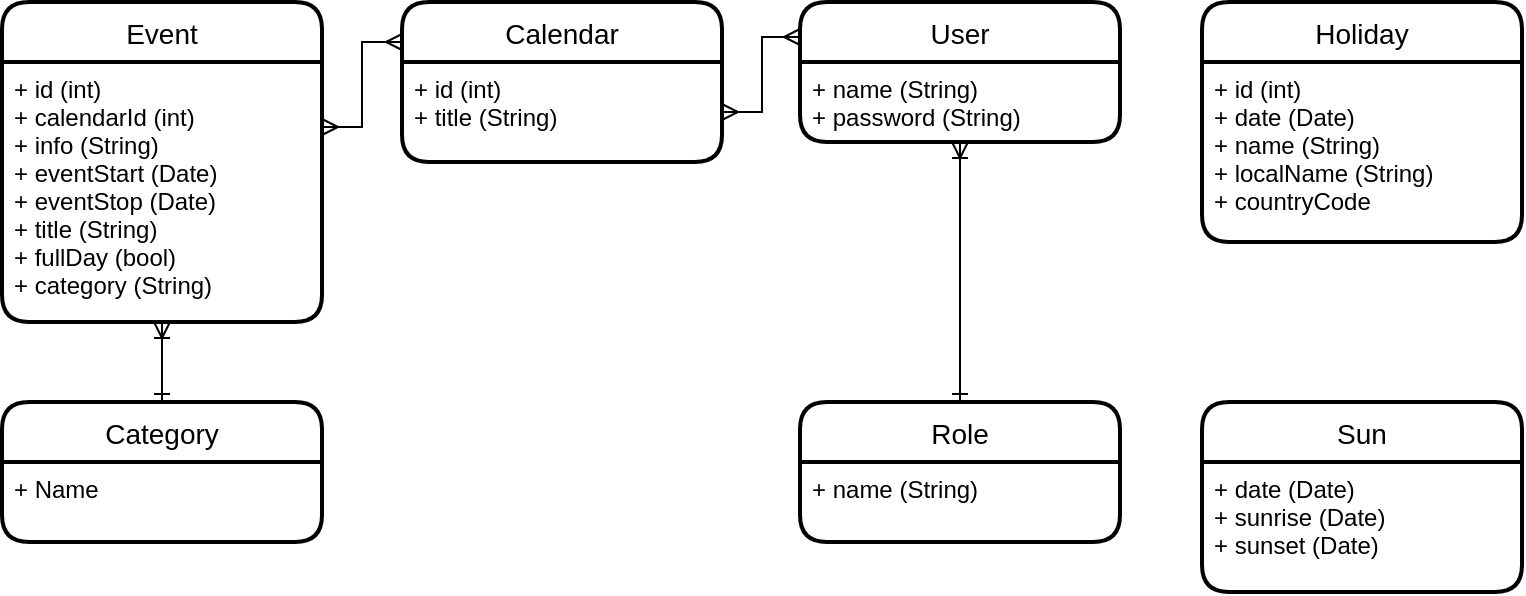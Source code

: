 <mxfile version="13.10.2" type="device" pages="6"><diagram id="4MHBFdUTomk0nhbbfEWe" name="Entities"><mxGraphModel dx="1295" dy="745" grid="1" gridSize="10" guides="1" tooltips="1" connect="1" arrows="1" fold="1" page="1" pageScale="1" pageWidth="1169" pageHeight="827" math="0" shadow="0"><root><mxCell id="0"/><mxCell id="1" parent="0"/><mxCell id="1pg_oPot-Y2ViT9OZ-sJ-22" style="edgeStyle=orthogonalEdgeStyle;rounded=0;orthogonalLoop=1;jettySize=auto;html=1;exitX=0.5;exitY=0;exitDx=0;exitDy=0;entryX=0.5;entryY=1;entryDx=0;entryDy=0;startArrow=ERone;startFill=0;endArrow=ERoneToMany;endFill=0;" parent="1" source="1pg_oPot-Y2ViT9OZ-sJ-1" target="1pg_oPot-Y2ViT9OZ-sJ-4" edge="1"><mxGeometry relative="1" as="geometry"/></mxCell><mxCell id="1pg_oPot-Y2ViT9OZ-sJ-1" value="Category" style="swimlane;childLayout=stackLayout;horizontal=1;startSize=30;horizontalStack=0;rounded=1;fontSize=14;fontStyle=0;strokeWidth=2;resizeParent=0;resizeLast=1;shadow=0;dashed=0;align=center;" parent="1" vertex="1"><mxGeometry x="160" y="360" width="160" height="70" as="geometry"/></mxCell><mxCell id="1pg_oPot-Y2ViT9OZ-sJ-2" value="+ Name&#10;" style="align=left;strokeColor=none;fillColor=none;spacingLeft=4;fontSize=12;verticalAlign=top;resizable=0;rotatable=0;part=1;" parent="1pg_oPot-Y2ViT9OZ-sJ-1" vertex="1"><mxGeometry y="30" width="160" height="40" as="geometry"/></mxCell><mxCell id="1pg_oPot-Y2ViT9OZ-sJ-3" value="Event" style="swimlane;childLayout=stackLayout;horizontal=1;startSize=30;horizontalStack=0;rounded=1;fontSize=14;fontStyle=0;strokeWidth=2;resizeParent=0;resizeLast=1;shadow=0;dashed=0;align=center;" parent="1" vertex="1"><mxGeometry x="160" y="160" width="160" height="160" as="geometry"/></mxCell><mxCell id="1pg_oPot-Y2ViT9OZ-sJ-4" value="+ id (int)&#10;+ calendarId (int)&#10;+ info (String)&#10;+ eventStart (Date)&#10;+ eventStop (Date)&#10;+ title (String)&#10;+ fullDay (bool)&#10;+ category (String)&#10;" style="align=left;strokeColor=none;fillColor=none;spacingLeft=4;fontSize=12;verticalAlign=top;resizable=0;rotatable=0;part=1;" parent="1pg_oPot-Y2ViT9OZ-sJ-3" vertex="1"><mxGeometry y="30" width="160" height="130" as="geometry"/></mxCell><mxCell id="1pg_oPot-Y2ViT9OZ-sJ-6" value="Calendar" style="swimlane;childLayout=stackLayout;horizontal=1;startSize=30;horizontalStack=0;rounded=1;fontSize=14;fontStyle=0;strokeWidth=2;resizeParent=0;resizeLast=1;shadow=0;dashed=0;align=center;" parent="1" vertex="1"><mxGeometry x="360" y="160" width="160" height="80" as="geometry"/></mxCell><mxCell id="1pg_oPot-Y2ViT9OZ-sJ-7" value="+ id (int)&#10;+ title (String)&#10;" style="align=left;strokeColor=none;fillColor=none;spacingLeft=4;fontSize=12;verticalAlign=top;resizable=0;rotatable=0;part=1;" parent="1pg_oPot-Y2ViT9OZ-sJ-6" vertex="1"><mxGeometry y="30" width="160" height="50" as="geometry"/></mxCell><mxCell id="1pg_oPot-Y2ViT9OZ-sJ-8" value="User" style="swimlane;childLayout=stackLayout;horizontal=1;startSize=30;horizontalStack=0;rounded=1;fontSize=14;fontStyle=0;strokeWidth=2;resizeParent=0;resizeLast=1;shadow=0;dashed=0;align=center;" parent="1" vertex="1"><mxGeometry x="559" y="160" width="160" height="70" as="geometry"/></mxCell><mxCell id="1pg_oPot-Y2ViT9OZ-sJ-9" value="+ name (String)&#10;+ password (String)&#10;" style="align=left;strokeColor=none;fillColor=none;spacingLeft=4;fontSize=12;verticalAlign=top;resizable=0;rotatable=0;part=1;" parent="1pg_oPot-Y2ViT9OZ-sJ-8" vertex="1"><mxGeometry y="30" width="160" height="40" as="geometry"/></mxCell><mxCell id="1pg_oPot-Y2ViT9OZ-sJ-21" style="edgeStyle=orthogonalEdgeStyle;rounded=0;orthogonalLoop=1;jettySize=auto;html=1;exitX=0.5;exitY=0;exitDx=0;exitDy=0;entryX=0.5;entryY=1;entryDx=0;entryDy=0;startArrow=ERone;startFill=0;endArrow=ERoneToMany;endFill=0;" parent="1" source="1pg_oPot-Y2ViT9OZ-sJ-10" target="1pg_oPot-Y2ViT9OZ-sJ-9" edge="1"><mxGeometry relative="1" as="geometry"/></mxCell><mxCell id="1pg_oPot-Y2ViT9OZ-sJ-10" value="Role" style="swimlane;childLayout=stackLayout;horizontal=1;startSize=30;horizontalStack=0;rounded=1;fontSize=14;fontStyle=0;strokeWidth=2;resizeParent=0;resizeLast=1;shadow=0;dashed=0;align=center;" parent="1" vertex="1"><mxGeometry x="559" y="360" width="160" height="70" as="geometry"/></mxCell><mxCell id="1pg_oPot-Y2ViT9OZ-sJ-11" value="+ name (String)&#10;" style="align=left;strokeColor=none;fillColor=none;spacingLeft=4;fontSize=12;verticalAlign=top;resizable=0;rotatable=0;part=1;" parent="1pg_oPot-Y2ViT9OZ-sJ-10" vertex="1"><mxGeometry y="30" width="160" height="40" as="geometry"/></mxCell><mxCell id="1pg_oPot-Y2ViT9OZ-sJ-13" value="Holiday" style="swimlane;childLayout=stackLayout;horizontal=1;startSize=30;horizontalStack=0;rounded=1;fontSize=14;fontStyle=0;strokeWidth=2;resizeParent=0;resizeLast=1;shadow=0;dashed=0;align=center;" parent="1" vertex="1"><mxGeometry x="760" y="160" width="160" height="120" as="geometry"/></mxCell><mxCell id="1pg_oPot-Y2ViT9OZ-sJ-14" value="+ id (int)&#10;+ date (Date)&#10;+ name (String)&#10;+ localName (String)&#10;+ countryCode&#10;" style="align=left;strokeColor=none;fillColor=none;spacingLeft=4;fontSize=12;verticalAlign=top;resizable=0;rotatable=0;part=1;" parent="1pg_oPot-Y2ViT9OZ-sJ-13" vertex="1"><mxGeometry y="30" width="160" height="90" as="geometry"/></mxCell><mxCell id="1pg_oPot-Y2ViT9OZ-sJ-15" value="Sun" style="swimlane;childLayout=stackLayout;horizontal=1;startSize=30;horizontalStack=0;rounded=1;fontSize=14;fontStyle=0;strokeWidth=2;resizeParent=0;resizeLast=1;shadow=0;dashed=0;align=center;" parent="1" vertex="1"><mxGeometry x="760" y="360" width="160" height="95" as="geometry"/></mxCell><mxCell id="1pg_oPot-Y2ViT9OZ-sJ-16" value="+ date (Date)&#10;+ sunrise (Date)&#10;+ sunset (Date)&#10;" style="align=left;strokeColor=none;fillColor=none;spacingLeft=4;fontSize=12;verticalAlign=top;resizable=0;rotatable=0;part=1;" parent="1pg_oPot-Y2ViT9OZ-sJ-15" vertex="1"><mxGeometry y="30" width="160" height="65" as="geometry"/></mxCell><mxCell id="1pg_oPot-Y2ViT9OZ-sJ-26" style="edgeStyle=orthogonalEdgeStyle;rounded=0;orthogonalLoop=1;jettySize=auto;html=1;exitX=1;exitY=0.25;exitDx=0;exitDy=0;entryX=0;entryY=0.25;entryDx=0;entryDy=0;startArrow=ERmany;startFill=0;endArrow=ERmany;endFill=0;" parent="1" source="1pg_oPot-Y2ViT9OZ-sJ-4" target="1pg_oPot-Y2ViT9OZ-sJ-6" edge="1"><mxGeometry relative="1" as="geometry"/></mxCell><mxCell id="1pg_oPot-Y2ViT9OZ-sJ-27" style="edgeStyle=orthogonalEdgeStyle;rounded=0;orthogonalLoop=1;jettySize=auto;html=1;exitX=1;exitY=0.5;exitDx=0;exitDy=0;entryX=0;entryY=0.25;entryDx=0;entryDy=0;startArrow=ERmany;startFill=0;endArrow=ERmany;endFill=0;" parent="1" source="1pg_oPot-Y2ViT9OZ-sJ-7" target="1pg_oPot-Y2ViT9OZ-sJ-8" edge="1"><mxGeometry relative="1" as="geometry"/></mxCell></root></mxGraphModel></diagram><diagram id="K5kdl8vmSlh5-x9K1jto" name="DTOs"><mxGraphModel dx="1307" dy="855" grid="1" gridSize="10" guides="1" tooltips="1" connect="1" arrows="1" fold="1" page="1" pageScale="1" pageWidth="1169" pageHeight="827" math="0" shadow="0"><root><mxCell id="cZbVFgGJwVU1bbubYT5V-0"/><mxCell id="cZbVFgGJwVU1bbubYT5V-1" parent="cZbVFgGJwVU1bbubYT5V-0"/><mxCell id="7-VPZqHYBWlgmSnPAsjL-0" value="HolidayDTO" style="swimlane;fontStyle=1;align=center;verticalAlign=top;childLayout=stackLayout;horizontal=1;startSize=26;horizontalStack=0;resizeParent=1;resizeParentMax=0;resizeLast=0;collapsible=1;marginBottom=0;" vertex="1" parent="cZbVFgGJwVU1bbubYT5V-1"><mxGeometry x="680" y="200" width="160" height="160" as="geometry"/></mxCell><mxCell id="7-VPZqHYBWlgmSnPAsjL-1" value="- int id&#10;- Date date&#10;- String name&#10;- String localName&#10;- String countryCode" style="text;strokeColor=none;fillColor=none;align=left;verticalAlign=top;spacingLeft=4;spacingRight=4;overflow=hidden;rotatable=0;points=[[0,0.5],[1,0.5]];portConstraint=eastwest;" vertex="1" parent="7-VPZqHYBWlgmSnPAsjL-0"><mxGeometry y="26" width="160" height="84" as="geometry"/></mxCell><mxCell id="7-VPZqHYBWlgmSnPAsjL-2" value="" style="line;strokeWidth=1;fillColor=none;align=left;verticalAlign=middle;spacingTop=-1;spacingLeft=3;spacingRight=3;rotatable=0;labelPosition=right;points=[];portConstraint=eastwest;" vertex="1" parent="7-VPZqHYBWlgmSnPAsjL-0"><mxGeometry y="110" width="160" height="8" as="geometry"/></mxCell><mxCell id="7-VPZqHYBWlgmSnPAsjL-3" value="Constructor(int, Date,&#10; String, String, String)" style="text;strokeColor=none;fillColor=none;align=left;verticalAlign=top;spacingLeft=4;spacingRight=4;overflow=hidden;rotatable=0;points=[[0,0.5],[1,0.5]];portConstraint=eastwest;" vertex="1" parent="7-VPZqHYBWlgmSnPAsjL-0"><mxGeometry y="118" width="160" height="42" as="geometry"/></mxCell><mxCell id="7-VPZqHYBWlgmSnPAsjL-4" value="EventDTO" style="swimlane;fontStyle=1;align=center;verticalAlign=top;childLayout=stackLayout;horizontal=1;startSize=26;horizontalStack=0;resizeParent=1;resizeParentMax=0;resizeLast=0;collapsible=1;marginBottom=0;" vertex="1" parent="cZbVFgGJwVU1bbubYT5V-1"><mxGeometry x="80" y="200" width="160" height="220" as="geometry"/></mxCell><mxCell id="7-VPZqHYBWlgmSnPAsjL-5" value="- int id&#10;- int calendarId&#10;- String info&#10;- Date eventStart&#10;- Date eventStop&#10;- String title&#10;- boolean fullDay&#10;- String category" style="text;strokeColor=none;fillColor=none;align=left;verticalAlign=top;spacingLeft=4;spacingRight=4;overflow=hidden;rotatable=0;points=[[0,0.5],[1,0.5]];portConstraint=eastwest;" vertex="1" parent="7-VPZqHYBWlgmSnPAsjL-4"><mxGeometry y="26" width="160" height="124" as="geometry"/></mxCell><mxCell id="7-VPZqHYBWlgmSnPAsjL-6" value="" style="line;strokeWidth=1;fillColor=none;align=left;verticalAlign=middle;spacingTop=-1;spacingLeft=3;spacingRight=3;rotatable=0;labelPosition=right;points=[];portConstraint=eastwest;" vertex="1" parent="7-VPZqHYBWlgmSnPAsjL-4"><mxGeometry y="150" width="160" height="8" as="geometry"/></mxCell><mxCell id="7-VPZqHYBWlgmSnPAsjL-7" value="Constructor(String, int,&#10;String, Date, Date, String&#10;boolean, String)" style="text;strokeColor=none;fillColor=none;align=left;verticalAlign=top;spacingLeft=4;spacingRight=4;overflow=hidden;rotatable=0;points=[[0,0.5],[1,0.5]];portConstraint=eastwest;" vertex="1" parent="7-VPZqHYBWlgmSnPAsjL-4"><mxGeometry y="158" width="160" height="62" as="geometry"/></mxCell><mxCell id="7-VPZqHYBWlgmSnPAsjL-8" value="SunDTO" style="swimlane;fontStyle=1;align=center;verticalAlign=top;childLayout=stackLayout;horizontal=1;startSize=26;horizontalStack=0;resizeParent=1;resizeParentMax=0;resizeLast=0;collapsible=1;marginBottom=0;" vertex="1" parent="cZbVFgGJwVU1bbubYT5V-1"><mxGeometry x="680" y="400" width="160" height="120" as="geometry"/></mxCell><mxCell id="7-VPZqHYBWlgmSnPAsjL-9" value="- Date date&#10;- Date sunrise&#10;- Date sunset" style="text;strokeColor=none;fillColor=none;align=left;verticalAlign=top;spacingLeft=4;spacingRight=4;overflow=hidden;rotatable=0;points=[[0,0.5],[1,0.5]];portConstraint=eastwest;" vertex="1" parent="7-VPZqHYBWlgmSnPAsjL-8"><mxGeometry y="26" width="160" height="54" as="geometry"/></mxCell><mxCell id="7-VPZqHYBWlgmSnPAsjL-10" value="" style="line;strokeWidth=1;fillColor=none;align=left;verticalAlign=middle;spacingTop=-1;spacingLeft=3;spacingRight=3;rotatable=0;labelPosition=right;points=[];portConstraint=eastwest;" vertex="1" parent="7-VPZqHYBWlgmSnPAsjL-8"><mxGeometry y="80" width="160" height="8" as="geometry"/></mxCell><mxCell id="7-VPZqHYBWlgmSnPAsjL-11" value="Constructor(Date, Date)" style="text;strokeColor=none;fillColor=none;align=left;verticalAlign=top;spacingLeft=4;spacingRight=4;overflow=hidden;rotatable=0;points=[[0,0.5],[1,0.5]];portConstraint=eastwest;" vertex="1" parent="7-VPZqHYBWlgmSnPAsjL-8"><mxGeometry y="88" width="160" height="32" as="geometry"/></mxCell><mxCell id="7-VPZqHYBWlgmSnPAsjL-12" value="CalendarDTO" style="swimlane;fontStyle=1;align=center;verticalAlign=top;childLayout=stackLayout;horizontal=1;startSize=26;horizontalStack=0;resizeParent=1;resizeParentMax=0;resizeLast=0;collapsible=1;marginBottom=0;" vertex="1" parent="cZbVFgGJwVU1bbubYT5V-1"><mxGeometry x="280" y="200" width="160" height="120" as="geometry"/></mxCell><mxCell id="7-VPZqHYBWlgmSnPAsjL-13" value="- int id&#10;- String title&#10;- List events" style="text;strokeColor=none;fillColor=none;align=left;verticalAlign=top;spacingLeft=4;spacingRight=4;overflow=hidden;rotatable=0;points=[[0,0.5],[1,0.5]];portConstraint=eastwest;" vertex="1" parent="7-VPZqHYBWlgmSnPAsjL-12"><mxGeometry y="26" width="160" height="54" as="geometry"/></mxCell><mxCell id="7-VPZqHYBWlgmSnPAsjL-14" value="" style="line;strokeWidth=1;fillColor=none;align=left;verticalAlign=middle;spacingTop=-1;spacingLeft=3;spacingRight=3;rotatable=0;labelPosition=right;points=[];portConstraint=eastwest;" vertex="1" parent="7-VPZqHYBWlgmSnPAsjL-12"><mxGeometry y="80" width="160" height="8" as="geometry"/></mxCell><mxCell id="7-VPZqHYBWlgmSnPAsjL-15" value="Constructor(int, String)" style="text;strokeColor=none;fillColor=none;align=left;verticalAlign=top;spacingLeft=4;spacingRight=4;overflow=hidden;rotatable=0;points=[[0,0.5],[1,0.5]];portConstraint=eastwest;" vertex="1" parent="7-VPZqHYBWlgmSnPAsjL-12"><mxGeometry y="88" width="160" height="32" as="geometry"/></mxCell><mxCell id="ubEY8fGEcsX8zEODk5Qh-0" value="UserDTO" style="swimlane;fontStyle=1;align=center;verticalAlign=top;childLayout=stackLayout;horizontal=1;startSize=26;horizontalStack=0;resizeParent=1;resizeParentMax=0;resizeLast=0;collapsible=1;marginBottom=0;" vertex="1" parent="cZbVFgGJwVU1bbubYT5V-1"><mxGeometry x="480" y="200" width="160" height="120" as="geometry"/></mxCell><mxCell id="ubEY8fGEcsX8zEODk5Qh-1" value="- String username&#10;- String password&#10;- List calendars" style="text;strokeColor=none;fillColor=none;align=left;verticalAlign=top;spacingLeft=4;spacingRight=4;overflow=hidden;rotatable=0;points=[[0,0.5],[1,0.5]];portConstraint=eastwest;" vertex="1" parent="ubEY8fGEcsX8zEODk5Qh-0"><mxGeometry y="26" width="160" height="54" as="geometry"/></mxCell><mxCell id="ubEY8fGEcsX8zEODk5Qh-2" value="" style="line;strokeWidth=1;fillColor=none;align=left;verticalAlign=middle;spacingTop=-1;spacingLeft=3;spacingRight=3;rotatable=0;labelPosition=right;points=[];portConstraint=eastwest;" vertex="1" parent="ubEY8fGEcsX8zEODk5Qh-0"><mxGeometry y="80" width="160" height="8" as="geometry"/></mxCell><mxCell id="ubEY8fGEcsX8zEODk5Qh-3" value="Constructor(String, String)" style="text;strokeColor=none;fillColor=none;align=left;verticalAlign=top;spacingLeft=4;spacingRight=4;overflow=hidden;rotatable=0;points=[[0,0.5],[1,0.5]];portConstraint=eastwest;" vertex="1" parent="ubEY8fGEcsX8zEODk5Qh-0"><mxGeometry y="88" width="160" height="32" as="geometry"/></mxCell></root></mxGraphModel></diagram><diagram id="m2507D8yktbVCnz1UY6v" name="Facades"><mxGraphModel dx="1111" dy="727" grid="1" gridSize="10" guides="1" tooltips="1" connect="1" arrows="1" fold="1" page="1" pageScale="1" pageWidth="1169" pageHeight="827" math="0" shadow="0"><root><mxCell id="MvpewQqLVIIIvf-_T_Mr-0"/><mxCell id="MvpewQqLVIIIvf-_T_Mr-1" parent="MvpewQqLVIIIvf-_T_Mr-0"/><mxCell id="DVdffs8K0rPt2p-kwds2-0" value="UserFacade" style="swimlane;fontStyle=1;align=center;verticalAlign=top;childLayout=stackLayout;horizontal=1;startSize=26;horizontalStack=0;resizeParent=1;resizeParentMax=0;resizeLast=0;collapsible=1;marginBottom=0;" vertex="1" parent="MvpewQqLVIIIvf-_T_Mr-1"><mxGeometry x="600" y="200" width="240" height="52" as="geometry"/></mxCell><mxCell id="DVdffs8K0rPt2p-kwds2-1" value="+ getVerifiedUser(String, String) User" style="text;strokeColor=none;fillColor=none;align=left;verticalAlign=top;spacingLeft=4;spacingRight=4;overflow=hidden;rotatable=0;points=[[0,0.5],[1,0.5]];portConstraint=eastwest;" vertex="1" parent="DVdffs8K0rPt2p-kwds2-0"><mxGeometry y="26" width="240" height="26" as="geometry"/></mxCell><mxCell id="DVdffs8K0rPt2p-kwds2-4" value="DataFetcherFacade" style="swimlane;fontStyle=1;align=center;verticalAlign=top;childLayout=stackLayout;horizontal=1;startSize=26;horizontalStack=0;resizeParent=1;resizeParentMax=0;resizeLast=0;collapsible=1;marginBottom=0;" vertex="1" parent="MvpewQqLVIIIvf-_T_Mr-1"><mxGeometry x="40" y="80" width="240" height="70" as="geometry"/></mxCell><mxCell id="DVdffs8K0rPt2p-kwds2-5" value="+ getDTO(String) DTO&#10;+ getDTOlist(String) Collection&lt;DTO&gt;" style="text;strokeColor=none;fillColor=none;align=left;verticalAlign=top;spacingLeft=4;spacingRight=4;overflow=hidden;rotatable=0;points=[[0,0.5],[1,0.5]];portConstraint=eastwest;" vertex="1" parent="DVdffs8K0rPt2p-kwds2-4"><mxGeometry y="26" width="240" height="44" as="geometry"/></mxCell><mxCell id="DVdffs8K0rPt2p-kwds2-8" value="CalendarFacade" style="swimlane;fontStyle=1;align=center;verticalAlign=top;childLayout=stackLayout;horizontal=1;startSize=26;horizontalStack=0;resizeParent=1;resizeParentMax=0;resizeLast=0;collapsible=1;marginBottom=0;" vertex="1" parent="MvpewQqLVIIIvf-_T_Mr-1"><mxGeometry x="40" y="200" width="240" height="70" as="geometry"/></mxCell><mxCell id="DVdffs8K0rPt2p-kwds2-9" value="+ newCalendar(User) Calendar" style="text;strokeColor=none;fillColor=none;align=left;verticalAlign=top;spacingLeft=4;spacingRight=4;overflow=hidden;rotatable=0;points=[[0,0.5],[1,0.5]];portConstraint=eastwest;" vertex="1" parent="DVdffs8K0rPt2p-kwds2-8"><mxGeometry y="26" width="240" height="44" as="geometry"/></mxCell><mxCell id="42z4KhycYeb1_gu4jXsY-0" value="EventFacade" style="swimlane;fontStyle=1;align=center;verticalAlign=top;childLayout=stackLayout;horizontal=1;startSize=26;horizontalStack=0;resizeParent=1;resizeParentMax=0;resizeLast=0;collapsible=1;marginBottom=0;" vertex="1" parent="MvpewQqLVIIIvf-_T_Mr-1"><mxGeometry x="320" y="200" width="240" height="70" as="geometry"/></mxCell><mxCell id="42z4KhycYeb1_gu4jXsY-1" value="+ createEvent() Event&#10;+ getEvent() Event" style="text;strokeColor=none;fillColor=none;align=left;verticalAlign=top;spacingLeft=4;spacingRight=4;overflow=hidden;rotatable=0;points=[[0,0.5],[1,0.5]];portConstraint=eastwest;" vertex="1" parent="42z4KhycYeb1_gu4jXsY-0"><mxGeometry y="26" width="240" height="44" as="geometry"/></mxCell></root></mxGraphModel></diagram><diagram id="kHfDkmrRvh9VgaAY7csx" name="Rest"><mxGraphModel dx="1587" dy="1039" grid="1" gridSize="10" guides="1" tooltips="1" connect="1" arrows="1" fold="1" page="1" pageScale="1" pageWidth="1169" pageHeight="827" math="0" shadow="0"><root><mxCell id="hvKCHBazlxG_iloY20g8-0"/><mxCell id="hvKCHBazlxG_iloY20g8-1" parent="hvKCHBazlxG_iloY20g8-0"/><mxCell id="JLBslmZVK1DiRrpvemRP-0" value="ApplicationConfig" style="swimlane;fontStyle=1;align=center;verticalAlign=top;childLayout=stackLayout;horizontal=1;startSize=26;horizontalStack=0;resizeParent=1;resizeParentMax=0;resizeLast=0;collapsible=1;marginBottom=0;" vertex="1" parent="hvKCHBazlxG_iloY20g8-1"><mxGeometry x="120" y="80" width="160" height="52" as="geometry"/></mxCell><mxCell id="JLBslmZVK1DiRrpvemRP-1" value="system" style="text;strokeColor=none;fillColor=none;align=left;verticalAlign=top;spacingLeft=4;spacingRight=4;overflow=hidden;rotatable=0;points=[[0,0.5],[1,0.5]];portConstraint=eastwest;fontStyle=2" vertex="1" parent="JLBslmZVK1DiRrpvemRP-0"><mxGeometry y="26" width="160" height="26" as="geometry"/></mxCell><mxCell id="87UbtZcsiz-0E-dGTuky-0" value="UserResource" style="swimlane;fontStyle=1;align=center;verticalAlign=top;childLayout=stackLayout;horizontal=1;startSize=26;horizontalStack=0;resizeParent=1;resizeParentMax=0;resizeLast=0;collapsible=1;marginBottom=0;" vertex="1" parent="hvKCHBazlxG_iloY20g8-1"><mxGeometry x="320" y="80" width="320" height="70" as="geometry"/></mxCell><mxCell id="87UbtZcsiz-0E-dGTuky-1" value="@get&#10;+ getUserOnName(String) UserDTO" style="text;strokeColor=none;fillColor=none;align=left;verticalAlign=top;spacingLeft=4;spacingRight=4;overflow=hidden;rotatable=0;points=[[0,0.5],[1,0.5]];portConstraint=eastwest;" vertex="1" parent="87UbtZcsiz-0E-dGTuky-0"><mxGeometry y="26" width="320" height="44" as="geometry"/></mxCell><mxCell id="KD3912ivOrPKGhfpV068-5" value="HolidayResource" style="swimlane;fontStyle=1;align=center;verticalAlign=top;childLayout=stackLayout;horizontal=1;startSize=26;horizontalStack=0;resizeParent=1;resizeParentMax=0;resizeLast=0;collapsible=1;marginBottom=0;" vertex="1" parent="hvKCHBazlxG_iloY20g8-1"><mxGeometry x="120" y="321" width="240" height="110" as="geometry"/></mxCell><mxCell id="KD3912ivOrPKGhfpV068-6" value="@get&#10;+ getAllHolidays() List&lt;HolidayDTO&gt;&#10;&#10;@get&#10;+ getHolidayOnDate(Date) HolidayDTO&#10;" style="text;strokeColor=none;fillColor=none;align=left;verticalAlign=top;spacingLeft=4;spacingRight=4;overflow=hidden;rotatable=0;points=[[0,0.5],[1,0.5]];portConstraint=eastwest;" vertex="1" parent="KD3912ivOrPKGhfpV068-5"><mxGeometry y="26" width="240" height="84" as="geometry"/></mxCell><mxCell id="KD3912ivOrPKGhfpV068-7" value="SunResource" style="swimlane;fontStyle=1;align=center;verticalAlign=top;childLayout=stackLayout;horizontal=1;startSize=26;horizontalStack=0;resizeParent=1;resizeParentMax=0;resizeLast=0;collapsible=1;marginBottom=0;" vertex="1" parent="hvKCHBazlxG_iloY20g8-1"><mxGeometry x="400" y="321" width="240" height="120" as="geometry"/></mxCell><mxCell id="KD3912ivOrPKGhfpV068-8" value="@get&#10;+ getAllSuns() List&lt;SunDTO&gt;&#10;&#10;@get&#10;+ getSunOnDate(Date) SunDTO" style="text;strokeColor=none;fillColor=none;align=left;verticalAlign=top;spacingLeft=4;spacingRight=4;overflow=hidden;rotatable=0;points=[[0,0.5],[1,0.5]];portConstraint=eastwest;" vertex="1" parent="KD3912ivOrPKGhfpV068-7"><mxGeometry y="26" width="240" height="94" as="geometry"/></mxCell><mxCell id="KD3912ivOrPKGhfpV068-10" value="CalendarResource" style="swimlane;fontStyle=1;align=center;verticalAlign=top;childLayout=stackLayout;horizontal=1;startSize=26;horizontalStack=0;resizeParent=1;resizeParentMax=0;resizeLast=0;collapsible=1;marginBottom=0;" vertex="1" parent="hvKCHBazlxG_iloY20g8-1"><mxGeometry x="680" y="80" width="320" height="70" as="geometry"/></mxCell><mxCell id="KD3912ivOrPKGhfpV068-11" value="@get&#10;+ getCalendarsByUser(String) List&lt;CalendarDTO&gt;&#10;&#10;" style="text;strokeColor=none;fillColor=none;align=left;verticalAlign=top;spacingLeft=4;spacingRight=4;overflow=hidden;rotatable=0;points=[[0,0.5],[1,0.5]];portConstraint=eastwest;" vertex="1" parent="KD3912ivOrPKGhfpV068-10"><mxGeometry y="26" width="320" height="44" as="geometry"/></mxCell><mxCell id="_FCP2g2hdq0OxiQVTcs--1" value="EventResource" style="swimlane;fontStyle=1;align=center;verticalAlign=top;childLayout=stackLayout;horizontal=1;startSize=26;horizontalStack=0;resizeParent=1;resizeParentMax=0;resizeLast=0;collapsible=1;marginBottom=0;" vertex="1" parent="hvKCHBazlxG_iloY20g8-1"><mxGeometry x="1040" y="80" width="320" height="70" as="geometry"/></mxCell><mxCell id="_FCP2g2hdq0OxiQVTcs--2" value="@get&#10;+ getEventsByCalendar(int) List&lt;EventDTO&gt;&#10;&#10;" style="text;strokeColor=none;fillColor=none;align=left;verticalAlign=top;spacingLeft=4;spacingRight=4;overflow=hidden;rotatable=0;points=[[0,0.5],[1,0.5]];portConstraint=eastwest;" vertex="1" parent="_FCP2g2hdq0OxiQVTcs--1"><mxGeometry y="26" width="320" height="44" as="geometry"/></mxCell></root></mxGraphModel></diagram><diagram id="OmJyi9FYeWgZkBY8fw48" name="Utils"><mxGraphModel dx="815" dy="855" grid="1" gridSize="10" guides="1" tooltips="1" connect="1" arrows="1" fold="1" page="1" pageScale="1" pageWidth="1169" pageHeight="827" math="0" shadow="0"><root><mxCell id="4xlt3RttMxf1Kh-6EI-X-0"/><mxCell id="4xlt3RttMxf1Kh-6EI-X-1" parent="4xlt3RttMxf1Kh-6EI-X-0"/><mxCell id="OeaqJMdQyoOKvdISeeUQ-0" value="HttpUtils" style="swimlane;fontStyle=1;align=center;verticalAlign=top;childLayout=stackLayout;horizontal=1;startSize=26;horizontalStack=0;resizeParent=1;resizeParentMax=0;resizeLast=0;collapsible=1;marginBottom=0;" vertex="1" parent="4xlt3RttMxf1Kh-6EI-X-1"><mxGeometry x="80" y="80" width="180" height="52" as="geometry"/></mxCell><mxCell id="OeaqJMdQyoOKvdISeeUQ-1" value="+ fetchData(String) String" style="text;strokeColor=none;fillColor=none;align=left;verticalAlign=top;spacingLeft=4;spacingRight=4;overflow=hidden;rotatable=0;points=[[0,0.5],[1,0.5]];portConstraint=eastwest;" vertex="1" parent="OeaqJMdQyoOKvdISeeUQ-0"><mxGeometry y="26" width="180" height="26" as="geometry"/></mxCell><mxCell id="OeaqJMdQyoOKvdISeeUQ-4" value="SetupDummies" style="swimlane;fontStyle=1;align=center;verticalAlign=top;childLayout=stackLayout;horizontal=1;startSize=26;horizontalStack=0;resizeParent=1;resizeParentMax=0;resizeLast=0;collapsible=1;marginBottom=0;" vertex="1" parent="4xlt3RttMxf1Kh-6EI-X-1"><mxGeometry x="280" y="80" width="180" height="110" as="geometry"/></mxCell><mxCell id="OeaqJMdQyoOKvdISeeUQ-5" value="+ main() void&#10;- createDummyUsers() void&#10;- createDummyHoidays() void&#10;- createDummySuns() void&#10;- createDummyUsers() void" style="text;strokeColor=none;fillColor=none;align=left;verticalAlign=top;spacingLeft=4;spacingRight=4;overflow=hidden;rotatable=0;points=[[0,0.5],[1,0.5]];portConstraint=eastwest;fontStyle=0" vertex="1" parent="OeaqJMdQyoOKvdISeeUQ-4"><mxGeometry y="26" width="180" height="84" as="geometry"/></mxCell><mxCell id="OeaqJMdQyoOKvdISeeUQ-6" value="SetupBaseline" style="swimlane;fontStyle=1;align=center;verticalAlign=top;childLayout=stackLayout;horizontal=1;startSize=26;horizontalStack=0;resizeParent=1;resizeParentMax=0;resizeLast=0;collapsible=1;marginBottom=0;" vertex="1" parent="4xlt3RttMxf1Kh-6EI-X-1"><mxGeometry x="480" y="80" width="180" height="80" as="geometry"/></mxCell><mxCell id="OeaqJMdQyoOKvdISeeUQ-7" value="+ main() void&#10;- createRoles() void&#10;- createCategories() void" style="text;strokeColor=none;fillColor=none;align=left;verticalAlign=top;spacingLeft=4;spacingRight=4;overflow=hidden;rotatable=0;points=[[0,0.5],[1,0.5]];portConstraint=eastwest;" vertex="1" parent="OeaqJMdQyoOKvdISeeUQ-6"><mxGeometry y="26" width="180" height="54" as="geometry"/></mxCell></root></mxGraphModel></diagram><diagram id="IquNTev5fLvt-dvv6hHY" name="DomæneModel"><mxGraphModel dx="815" dy="855" grid="1" gridSize="10" guides="1" tooltips="1" connect="1" arrows="1" fold="1" page="1" pageScale="1" pageWidth="1169" pageHeight="827" math="0" shadow="0"><root><mxCell id="ssCoRcq2jQ-8MqnbOfyA-0"/><mxCell id="ssCoRcq2jQ-8MqnbOfyA-1" parent="ssCoRcq2jQ-8MqnbOfyA-0"/><mxCell id="ssCoRcq2jQ-8MqnbOfyA-14" value="User" style="swimlane;fontStyle=0;childLayout=stackLayout;horizontal=1;startSize=26;fillColor=none;horizontalStack=0;resizeParent=1;resizeParentMax=0;resizeLast=0;collapsible=1;marginBottom=0;" vertex="1" parent="ssCoRcq2jQ-8MqnbOfyA-1"><mxGeometry x="520" y="200" width="160" height="180" as="geometry"/></mxCell><mxCell id="ssCoRcq2jQ-8MqnbOfyA-15" value="- String username&#10;- String password&#10;&#10;- List&lt;String&gt; roles&#10;- List&lt;Calendar&gt; calendars" style="text;strokeColor=none;fillColor=none;align=left;verticalAlign=top;spacingLeft=4;spacingRight=4;overflow=hidden;rotatable=0;points=[[0,0.5],[1,0.5]];portConstraint=eastwest;" vertex="1" parent="ssCoRcq2jQ-8MqnbOfyA-14"><mxGeometry y="26" width="160" height="154" as="geometry"/></mxCell><mxCell id="ssCoRcq2jQ-8MqnbOfyA-18" value="Calendar" style="swimlane;fontStyle=0;childLayout=stackLayout;horizontal=1;startSize=26;fillColor=none;horizontalStack=0;resizeParent=1;resizeParentMax=0;resizeLast=0;collapsible=1;marginBottom=0;" vertex="1" parent="ssCoRcq2jQ-8MqnbOfyA-1"><mxGeometry x="280" y="200" width="160" height="180" as="geometry"/></mxCell><mxCell id="ssCoRcq2jQ-8MqnbOfyA-19" value="- int id&#10;- String title&#10;&#10;- List&lt;Event&gt; events&#10;- List&lt;Holiday&gt; holidays&#10;- List&lt;Sun&gt; suns" style="text;strokeColor=none;fillColor=none;align=left;verticalAlign=top;spacingLeft=4;spacingRight=4;overflow=hidden;rotatable=0;points=[[0,0.5],[1,0.5]];portConstraint=eastwest;" vertex="1" parent="ssCoRcq2jQ-8MqnbOfyA-18"><mxGeometry y="26" width="160" height="154" as="geometry"/></mxCell><mxCell id="ssCoRcq2jQ-8MqnbOfyA-20" value="Role" style="swimlane;fontStyle=0;childLayout=stackLayout;horizontal=1;startSize=26;fillColor=none;horizontalStack=0;resizeParent=1;resizeParentMax=0;resizeLast=0;collapsible=1;marginBottom=0;" vertex="1" parent="ssCoRcq2jQ-8MqnbOfyA-1"><mxGeometry x="760" y="200" width="160" height="180" as="geometry"/></mxCell><mxCell id="ssCoRcq2jQ-8MqnbOfyA-21" value="- String role&#10;&#10;- List&lt;String&gt; roles" style="text;strokeColor=none;fillColor=none;align=left;verticalAlign=top;spacingLeft=4;spacingRight=4;overflow=hidden;rotatable=0;points=[[0,0.5],[1,0.5]];portConstraint=eastwest;" vertex="1" parent="ssCoRcq2jQ-8MqnbOfyA-20"><mxGeometry y="26" width="160" height="154" as="geometry"/></mxCell><mxCell id="ssCoRcq2jQ-8MqnbOfyA-22" style="edgeStyle=orthogonalEdgeStyle;rounded=0;orthogonalLoop=1;jettySize=auto;html=1;exitX=0;exitY=0.5;exitDx=0;exitDy=0;startArrow=ERmany;startFill=0;endArrow=ERmany;endFill=0;" edge="1" parent="ssCoRcq2jQ-8MqnbOfyA-1" source="ssCoRcq2jQ-8MqnbOfyA-21" target="ssCoRcq2jQ-8MqnbOfyA-15"><mxGeometry relative="1" as="geometry"/></mxCell><mxCell id="R8i260GDznrNySkBaX8V-0" value="Event" style="swimlane;fontStyle=0;childLayout=stackLayout;horizontal=1;startSize=26;fillColor=none;horizontalStack=0;resizeParent=1;resizeParentMax=0;resizeLast=0;collapsible=1;marginBottom=0;" vertex="1" parent="ssCoRcq2jQ-8MqnbOfyA-1"><mxGeometry x="40" y="200" width="160" height="180" as="geometry"/></mxCell><mxCell id="R8i260GDznrNySkBaX8V-1" value="- int id&#10;- int calendarId&#10;- String info&#10;- Date eventStart&#10;- Date eventStop&#10;- String title&#10;- boolean fullDay&#10;- String category" style="text;strokeColor=none;fillColor=none;align=left;verticalAlign=top;spacingLeft=4;spacingRight=4;overflow=hidden;rotatable=0;points=[[0,0.5],[1,0.5]];portConstraint=eastwest;" vertex="1" parent="R8i260GDznrNySkBaX8V-0"><mxGeometry y="26" width="160" height="154" as="geometry"/></mxCell><mxCell id="4M_Jk7rYn1VpsOPViYtN-0" style="edgeStyle=orthogonalEdgeStyle;rounded=0;orthogonalLoop=1;jettySize=auto;html=1;entryX=1;entryY=0.5;entryDx=0;entryDy=0;startArrow=diamondThin;startFill=0;endArrow=none;endFill=0;endSize=13;startSize=20;" edge="1" parent="ssCoRcq2jQ-8MqnbOfyA-1" source="ssCoRcq2jQ-8MqnbOfyA-19" target="R8i260GDznrNySkBaX8V-1"><mxGeometry relative="1" as="geometry"/></mxCell><mxCell id="4M_Jk7rYn1VpsOPViYtN-1" value="0..*" style="text;html=1;align=center;verticalAlign=middle;resizable=0;points=[];autosize=1;" vertex="1" parent="ssCoRcq2jQ-8MqnbOfyA-1"><mxGeometry x="200" y="270" width="30" height="20" as="geometry"/></mxCell><mxCell id="4M_Jk7rYn1VpsOPViYtN-2" value="1" style="text;html=1;align=center;verticalAlign=middle;resizable=0;points=[];autosize=1;" vertex="1" parent="ssCoRcq2jQ-8MqnbOfyA-1"><mxGeometry x="260" y="270" width="20" height="20" as="geometry"/></mxCell><mxCell id="4M_Jk7rYn1VpsOPViYtN-3" style="edgeStyle=orthogonalEdgeStyle;rounded=0;orthogonalLoop=1;jettySize=auto;html=1;entryX=1;entryY=0.5;entryDx=0;entryDy=0;startArrow=diamondThin;startFill=0;startSize=20;endArrow=none;endFill=0;endSize=13;" edge="1" parent="ssCoRcq2jQ-8MqnbOfyA-1" source="ssCoRcq2jQ-8MqnbOfyA-15" target="ssCoRcq2jQ-8MqnbOfyA-19"><mxGeometry relative="1" as="geometry"/></mxCell><mxCell id="4M_Jk7rYn1VpsOPViYtN-4" value="1..*" style="text;html=1;align=center;verticalAlign=middle;resizable=0;points=[];autosize=1;" vertex="1" parent="ssCoRcq2jQ-8MqnbOfyA-1"><mxGeometry x="440" y="270" width="30" height="20" as="geometry"/></mxCell><mxCell id="4M_Jk7rYn1VpsOPViYtN-5" value="1" style="text;html=1;align=center;verticalAlign=middle;resizable=0;points=[];autosize=1;" vertex="1" parent="ssCoRcq2jQ-8MqnbOfyA-1"><mxGeometry x="500" y="270" width="20" height="20" as="geometry"/></mxCell><mxCell id="Br4Ha7KUnygO9uMumAvI-4" style="edgeStyle=orthogonalEdgeStyle;rounded=0;orthogonalLoop=1;jettySize=auto;html=1;exitX=0.75;exitY=0;exitDx=0;exitDy=0;entryX=0.259;entryY=1.002;entryDx=0;entryDy=0;entryPerimeter=0;startArrow=none;startFill=0;startSize=20;endArrow=open;endFill=0;endSize=13;" edge="1" parent="ssCoRcq2jQ-8MqnbOfyA-1" source="Br4Ha7KUnygO9uMumAvI-0" target="ssCoRcq2jQ-8MqnbOfyA-19"><mxGeometry relative="1" as="geometry"/></mxCell><mxCell id="Br4Ha7KUnygO9uMumAvI-0" value="Holiday" style="swimlane;fontStyle=0;childLayout=stackLayout;horizontal=1;startSize=26;fillColor=none;horizontalStack=0;resizeParent=1;resizeParentMax=0;resizeLast=0;collapsible=1;marginBottom=0;" vertex="1" parent="ssCoRcq2jQ-8MqnbOfyA-1"><mxGeometry x="160" y="480" width="160" height="180" as="geometry"/></mxCell><mxCell id="Br4Ha7KUnygO9uMumAvI-1" value="- int id&#10;- Date date&#10;- String name&#10;- String localName&#10;- String CountryCode&#10;" style="text;strokeColor=none;fillColor=none;align=left;verticalAlign=top;spacingLeft=4;spacingRight=4;overflow=hidden;rotatable=0;points=[[0,0.5],[1,0.5]];portConstraint=eastwest;" vertex="1" parent="Br4Ha7KUnygO9uMumAvI-0"><mxGeometry y="26" width="160" height="154" as="geometry"/></mxCell><mxCell id="Br4Ha7KUnygO9uMumAvI-5" style="edgeStyle=orthogonalEdgeStyle;rounded=0;orthogonalLoop=1;jettySize=auto;html=1;exitX=0.25;exitY=0;exitDx=0;exitDy=0;entryX=0.73;entryY=0.994;entryDx=0;entryDy=0;entryPerimeter=0;startArrow=none;startFill=0;startSize=20;endArrow=open;endFill=0;endSize=13;" edge="1" parent="ssCoRcq2jQ-8MqnbOfyA-1" source="Br4Ha7KUnygO9uMumAvI-2" target="ssCoRcq2jQ-8MqnbOfyA-19"><mxGeometry relative="1" as="geometry"/></mxCell><mxCell id="Br4Ha7KUnygO9uMumAvI-2" value="Sun" style="swimlane;fontStyle=0;childLayout=stackLayout;horizontal=1;startSize=26;fillColor=none;horizontalStack=0;resizeParent=1;resizeParentMax=0;resizeLast=0;collapsible=1;marginBottom=0;" vertex="1" parent="ssCoRcq2jQ-8MqnbOfyA-1"><mxGeometry x="400" y="480" width="160" height="180" as="geometry"/></mxCell><mxCell id="Br4Ha7KUnygO9uMumAvI-3" value="- Date date&#10;- Date sunrise&#10;- Date sunset" style="text;strokeColor=none;fillColor=none;align=left;verticalAlign=top;spacingLeft=4;spacingRight=4;overflow=hidden;rotatable=0;points=[[0,0.5],[1,0.5]];portConstraint=eastwest;" vertex="1" parent="Br4Ha7KUnygO9uMumAvI-2"><mxGeometry y="26" width="160" height="154" as="geometry"/></mxCell></root></mxGraphModel></diagram></mxfile>